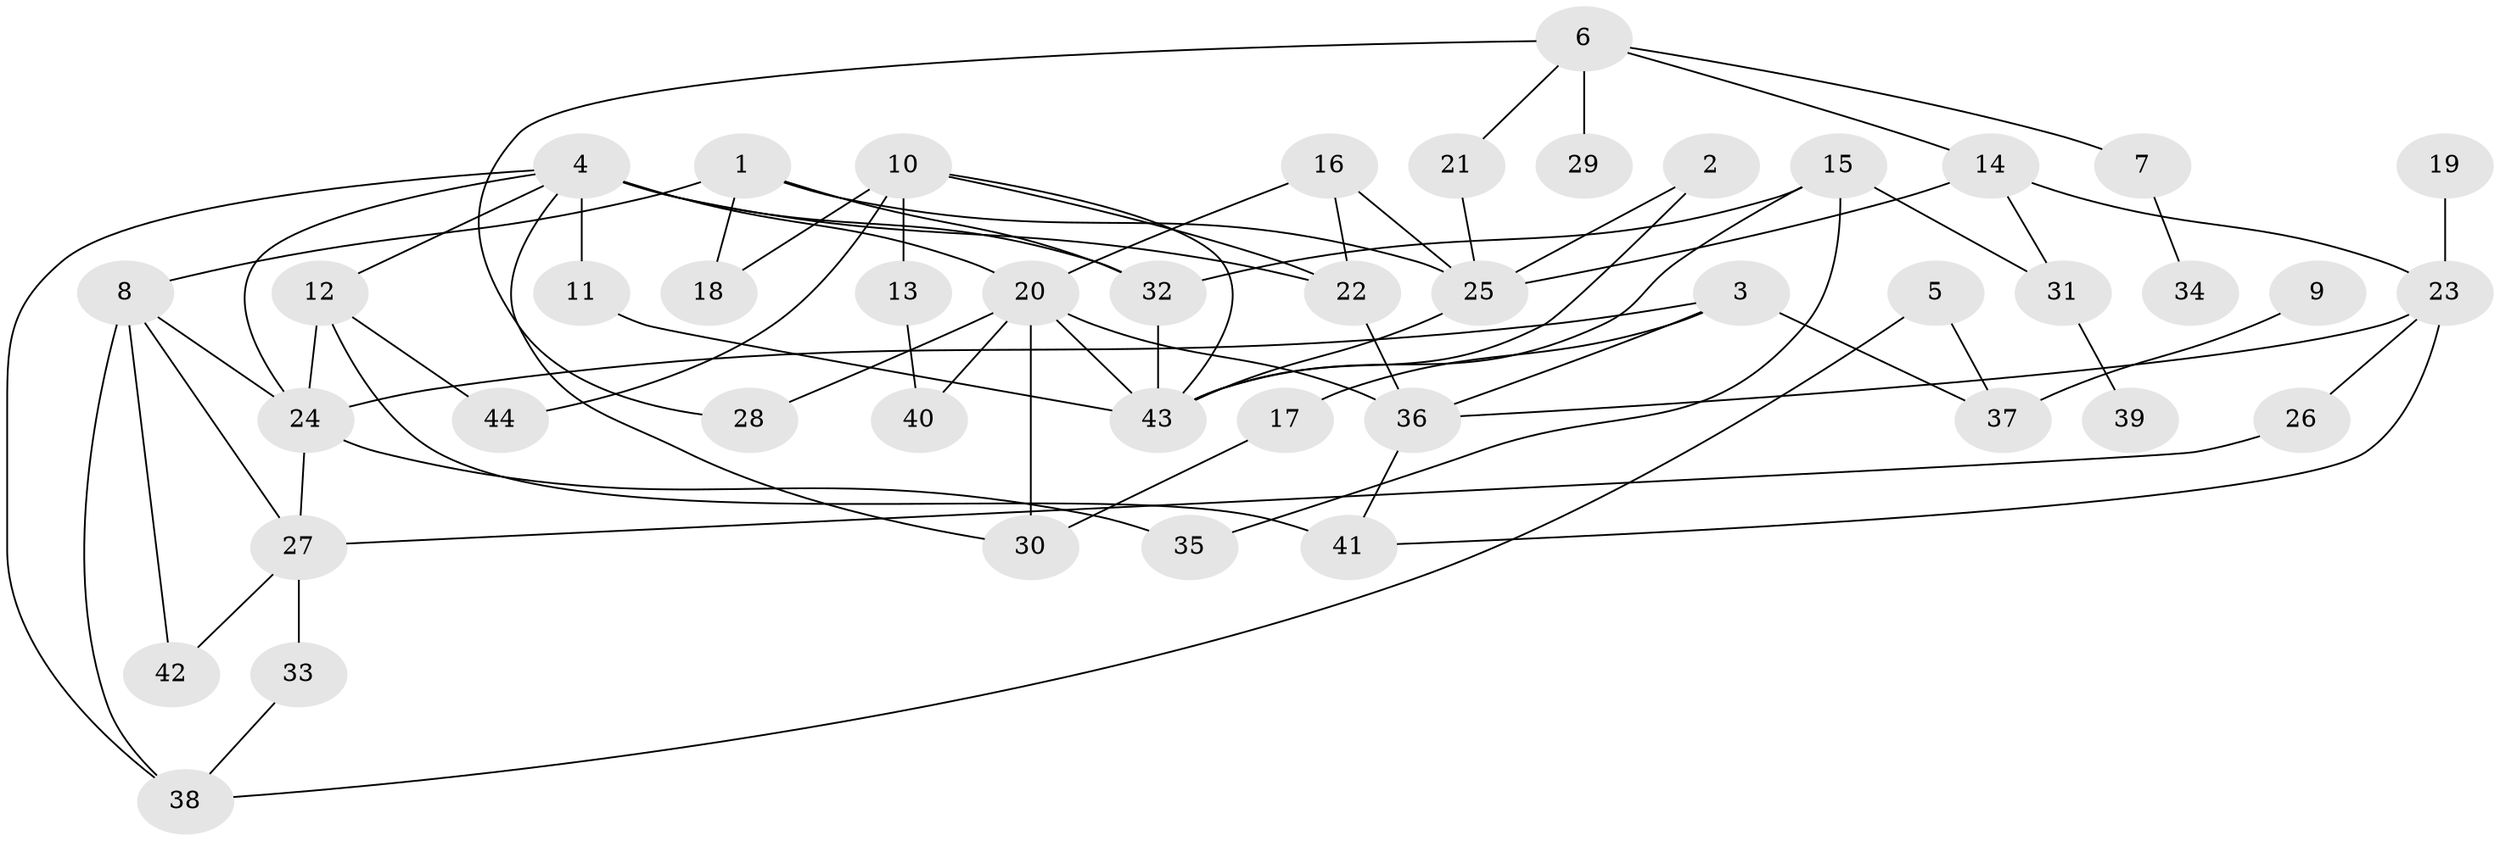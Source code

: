 // original degree distribution, {6: 0.05504587155963303, 4: 0.12844036697247707, 3: 0.1651376146788991, 2: 0.30275229357798167, 5: 0.07339449541284404, 1: 0.27522935779816515}
// Generated by graph-tools (version 1.1) at 2025/36/03/04/25 23:36:04]
// undirected, 44 vertices, 73 edges
graph export_dot {
  node [color=gray90,style=filled];
  1;
  2;
  3;
  4;
  5;
  6;
  7;
  8;
  9;
  10;
  11;
  12;
  13;
  14;
  15;
  16;
  17;
  18;
  19;
  20;
  21;
  22;
  23;
  24;
  25;
  26;
  27;
  28;
  29;
  30;
  31;
  32;
  33;
  34;
  35;
  36;
  37;
  38;
  39;
  40;
  41;
  42;
  43;
  44;
  1 -- 8 [weight=1.0];
  1 -- 18 [weight=1.0];
  1 -- 25 [weight=1.0];
  1 -- 32 [weight=1.0];
  2 -- 25 [weight=1.0];
  2 -- 43 [weight=1.0];
  3 -- 17 [weight=1.0];
  3 -- 24 [weight=1.0];
  3 -- 36 [weight=1.0];
  3 -- 37 [weight=1.0];
  4 -- 11 [weight=1.0];
  4 -- 12 [weight=1.0];
  4 -- 20 [weight=1.0];
  4 -- 22 [weight=1.0];
  4 -- 24 [weight=1.0];
  4 -- 30 [weight=1.0];
  4 -- 32 [weight=1.0];
  4 -- 38 [weight=1.0];
  5 -- 37 [weight=1.0];
  5 -- 38 [weight=1.0];
  6 -- 7 [weight=1.0];
  6 -- 14 [weight=1.0];
  6 -- 21 [weight=1.0];
  6 -- 28 [weight=1.0];
  6 -- 29 [weight=1.0];
  7 -- 34 [weight=1.0];
  8 -- 24 [weight=1.0];
  8 -- 27 [weight=1.0];
  8 -- 38 [weight=1.0];
  8 -- 42 [weight=1.0];
  9 -- 37 [weight=1.0];
  10 -- 13 [weight=1.0];
  10 -- 18 [weight=1.0];
  10 -- 22 [weight=1.0];
  10 -- 43 [weight=1.0];
  10 -- 44 [weight=1.0];
  11 -- 43 [weight=1.0];
  12 -- 24 [weight=1.0];
  12 -- 41 [weight=2.0];
  12 -- 44 [weight=1.0];
  13 -- 40 [weight=1.0];
  14 -- 23 [weight=1.0];
  14 -- 25 [weight=1.0];
  14 -- 31 [weight=1.0];
  15 -- 31 [weight=1.0];
  15 -- 32 [weight=1.0];
  15 -- 35 [weight=1.0];
  15 -- 43 [weight=1.0];
  16 -- 20 [weight=1.0];
  16 -- 22 [weight=1.0];
  16 -- 25 [weight=1.0];
  17 -- 30 [weight=1.0];
  19 -- 23 [weight=1.0];
  20 -- 28 [weight=1.0];
  20 -- 30 [weight=1.0];
  20 -- 36 [weight=2.0];
  20 -- 40 [weight=1.0];
  20 -- 43 [weight=1.0];
  21 -- 25 [weight=1.0];
  22 -- 36 [weight=1.0];
  23 -- 26 [weight=1.0];
  23 -- 36 [weight=1.0];
  23 -- 41 [weight=1.0];
  24 -- 27 [weight=1.0];
  24 -- 35 [weight=1.0];
  25 -- 43 [weight=1.0];
  26 -- 27 [weight=1.0];
  27 -- 33 [weight=1.0];
  27 -- 42 [weight=1.0];
  31 -- 39 [weight=1.0];
  32 -- 43 [weight=2.0];
  33 -- 38 [weight=1.0];
  36 -- 41 [weight=1.0];
}
